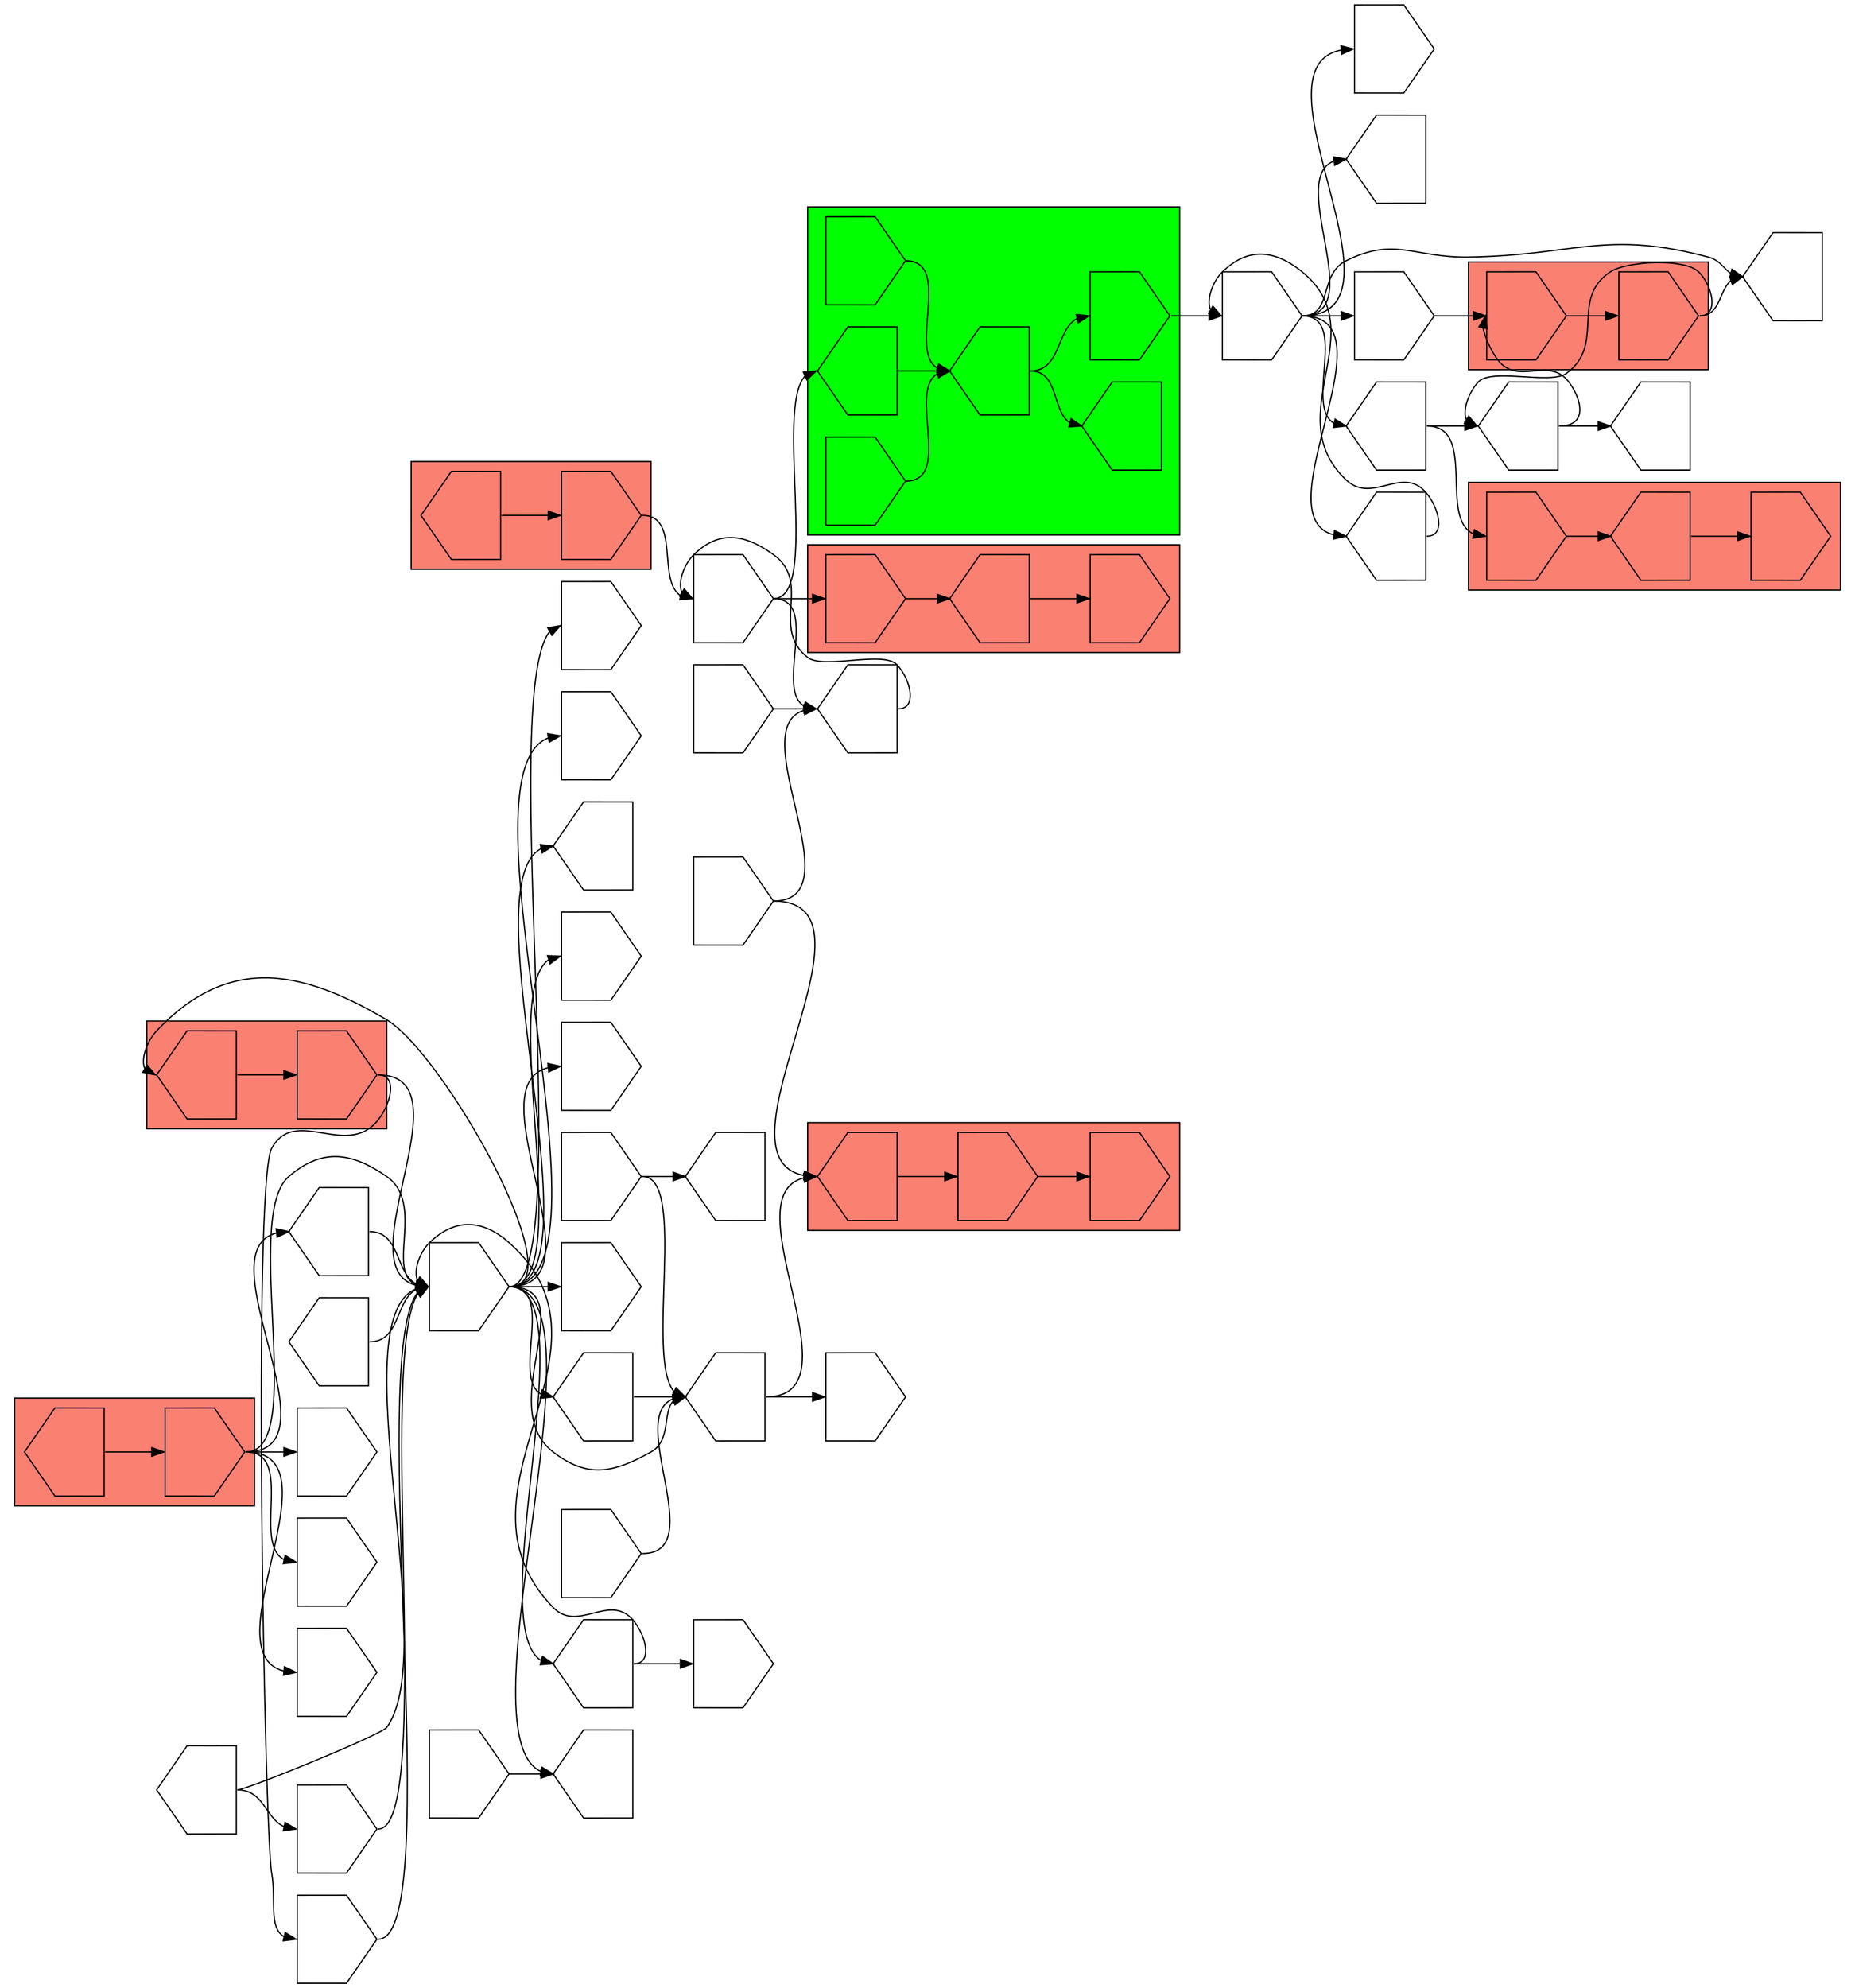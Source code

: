 digraph asm {
	rotate=90;
	edge [headport=n,tailport=s];
subgraph cluster_R3478_7763_20697_5472_992_4021 {
	3478 [label="",height=1,width=1,shape=invhouse];
	7763 [label="",height=1,width=1,shape=house];
	20697 [label="",height=1,width=1,shape=invhouse];
	5472 [label="",height=1,width=1,shape=house];
	992 [label="",height=1,width=1,shape=house];
	4021 [label="",height=1,width=1,shape=invhouse];
	style=filled;
	fillcolor=green;
}
subgraph cluster_C2119_33 {
	2119 [label="",height=1,width=1,shape=invhouse];
	33 [label="",height=1,width=1,shape=invhouse];
	style=filled;
	fillcolor=salmon;
}
subgraph cluster_C20741_4957_11031 {
	20741 [label="",height=1,width=1,shape=invhouse];
	4957 [label="",height=1,width=1,shape=house];
	11031 [label="",height=1,width=1,shape=invhouse];
	style=filled;
	fillcolor=salmon;
}
subgraph cluster_C5717_21598_8860 {
	5717 [label="",height=1,width=1,shape=house];
	21598 [label="",height=1,width=1,shape=invhouse];
	8860 [label="",height=1,width=1,shape=invhouse];
	style=filled;
	fillcolor=salmon;
}
subgraph cluster_C15178_5800 {
	15178 [label="",height=1,width=1,shape=house];
	5800 [label="",height=1,width=1,shape=invhouse];
	style=filled;
	fillcolor=salmon;
}
subgraph cluster_C5231_1468 {
	5231 [label="",height=1,width=1,shape=house];
	1468 [label="",height=1,width=1,shape=invhouse];
	style=filled;
	fillcolor=salmon;
}
subgraph cluster_C8240_1529_5249 {
	8240 [label="",height=1,width=1,shape=invhouse];
	1529 [label="",height=1,width=1,shape=house];
	5249 [label="",height=1,width=1,shape=invhouse];
	style=filled;
	fillcolor=salmon;
}
subgraph cluster_C5421_21559 {
	5421 [label="",height=1,width=1,shape=house];
	21559 [label="",height=1,width=1,shape=invhouse];
	style=filled;
	fillcolor=salmon;
}
	5163 [label="",height=1,width=1,shape=invhouse];
	80 [label="",height=1,width=1,shape=invhouse];
	6008 [label="",height=1,width=1,shape=house];
	7621 [label="",height=1,width=1,shape=house];
	1446 [label="",height=1,width=1,shape=house];
	18276 [label="",height=1,width=1,shape=house];
	16392 [label="",height=1,width=1,shape=invhouse];
	20241 [label="",height=1,width=1,shape=house];
	9623 [label="",height=1,width=1,shape=house];
	20239 [label="",height=1,width=1,shape=invhouse];
	5606 [label="",height=1,width=1,shape=house];
	10698 [label="",height=1,width=1,shape=invhouse];
	3394 [label="",height=1,width=1,shape=house];
	3074 [label="",height=1,width=1,shape=invhouse];
	1082 [label="",height=1,width=1,shape=invhouse];
	7862 [label="",height=1,width=1,shape=house];
	1696 [label="",height=1,width=1,shape=invhouse];
	8412 [label="",height=1,width=1,shape=invhouse];
	7 [label="",height=1,width=1,shape=invhouse];
	138 [label="",height=1,width=1,shape=house];
	12962 [label="",height=1,width=1,shape=invhouse];
	1424 [label="",height=1,width=1,shape=house];
	6514 [label="",height=1,width=1,shape=invhouse];
	7776 [label="",height=1,width=1,shape=house];
	6762 [label="",height=1,width=1,shape=invhouse];
	9129 [label="",height=1,width=1,shape=invhouse];
	14834 [label="",height=1,width=1,shape=invhouse];
	4621 [label="",height=1,width=1,shape=invhouse];
	16435 [label="",height=1,width=1,shape=invhouse];
	20412 [label="",height=1,width=1,shape=house];
	773 [label="",height=1,width=1,shape=invhouse];
	7866 [label="",height=1,width=1,shape=invhouse];
	18726 [label="",height=1,width=1,shape=house];
	19948 [label="",height=1,width=1,shape=invhouse];
	10819 [label="",height=1,width=1,shape=invhouse];
	19342 [label="",height=1,width=1,shape=house];
	21016 [label="",height=1,width=1,shape=house];
	20929 [label="",height=1,width=1,shape=invhouse];
	3478 -> 5472
	5472 -> 992
	5472 -> 4021
	4021 -> 5163
	5163 -> 80
	5163 -> 6008
	5163 -> 7621
	5163 -> 9623
	5163 -> 16392
	5163 -> 18276
	6008 -> 5163
	7621 -> 1446
	7621 -> 20741
	1446 -> 2119
	1446 -> 20241
	2119 -> 33
	33 -> 1446
	33 -> 18276
	16392 -> 2119
	20741 -> 4957
	4957 -> 11031
	7763 -> 5472
	20239 -> 5606
	20239 -> 7763
	20239 -> 8240
	5606 -> 20239
	10698 -> 5606
	10698 -> 5717
	5717 -> 21598
	21598 -> 8860
	3394 -> 3074
	3394 -> 5717
	1082 -> 3394
	1082 -> 7862
	1696 -> 3394
	8412 -> 7
	8412 -> 138
	8412 -> 1424
	8412 -> 3394
	8412 -> 6514
	8412 -> 7776
	8412 -> 9129
	8412 -> 14834
	8412 -> 15178
	8412 -> 16435
	8412 -> 20412
	138 -> 8412
	138 -> 12962
	6762 -> 7776
	15178 -> 5800
	5800 -> 4621
	5800 -> 8412
	4621 -> 8412
	20412 -> 3394
	1468 -> 773
	1468 -> 7866
	1468 -> 8412
	1468 -> 18726
	1468 -> 19948
	18726 -> 8412
	5231 -> 1468
	10819 -> 8412
	19342 -> 8412
	19342 -> 10819
	21016 -> 8412
	20929 -> 5606
	8240 -> 1529
	1529 -> 5249
	21559 -> 20239
	5421 -> 21559
	20697 -> 5472
}